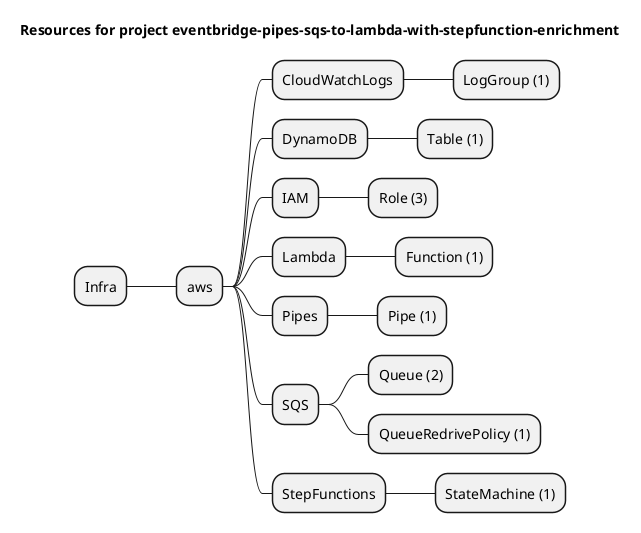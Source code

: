 @startmindmap
title Resources for project eventbridge-pipes-sqs-to-lambda-with-stepfunction-enrichment
skinparam monochrome true
+ Infra
++ aws
+++ CloudWatchLogs
++++ LogGroup (1)
+++ DynamoDB
++++ Table (1)
+++ IAM
++++ Role (3)
+++ Lambda
++++ Function (1)
+++ Pipes
++++ Pipe (1)
+++ SQS
++++ Queue (2)
++++ QueueRedrivePolicy (1)
+++ StepFunctions
++++ StateMachine (1)
@endmindmap